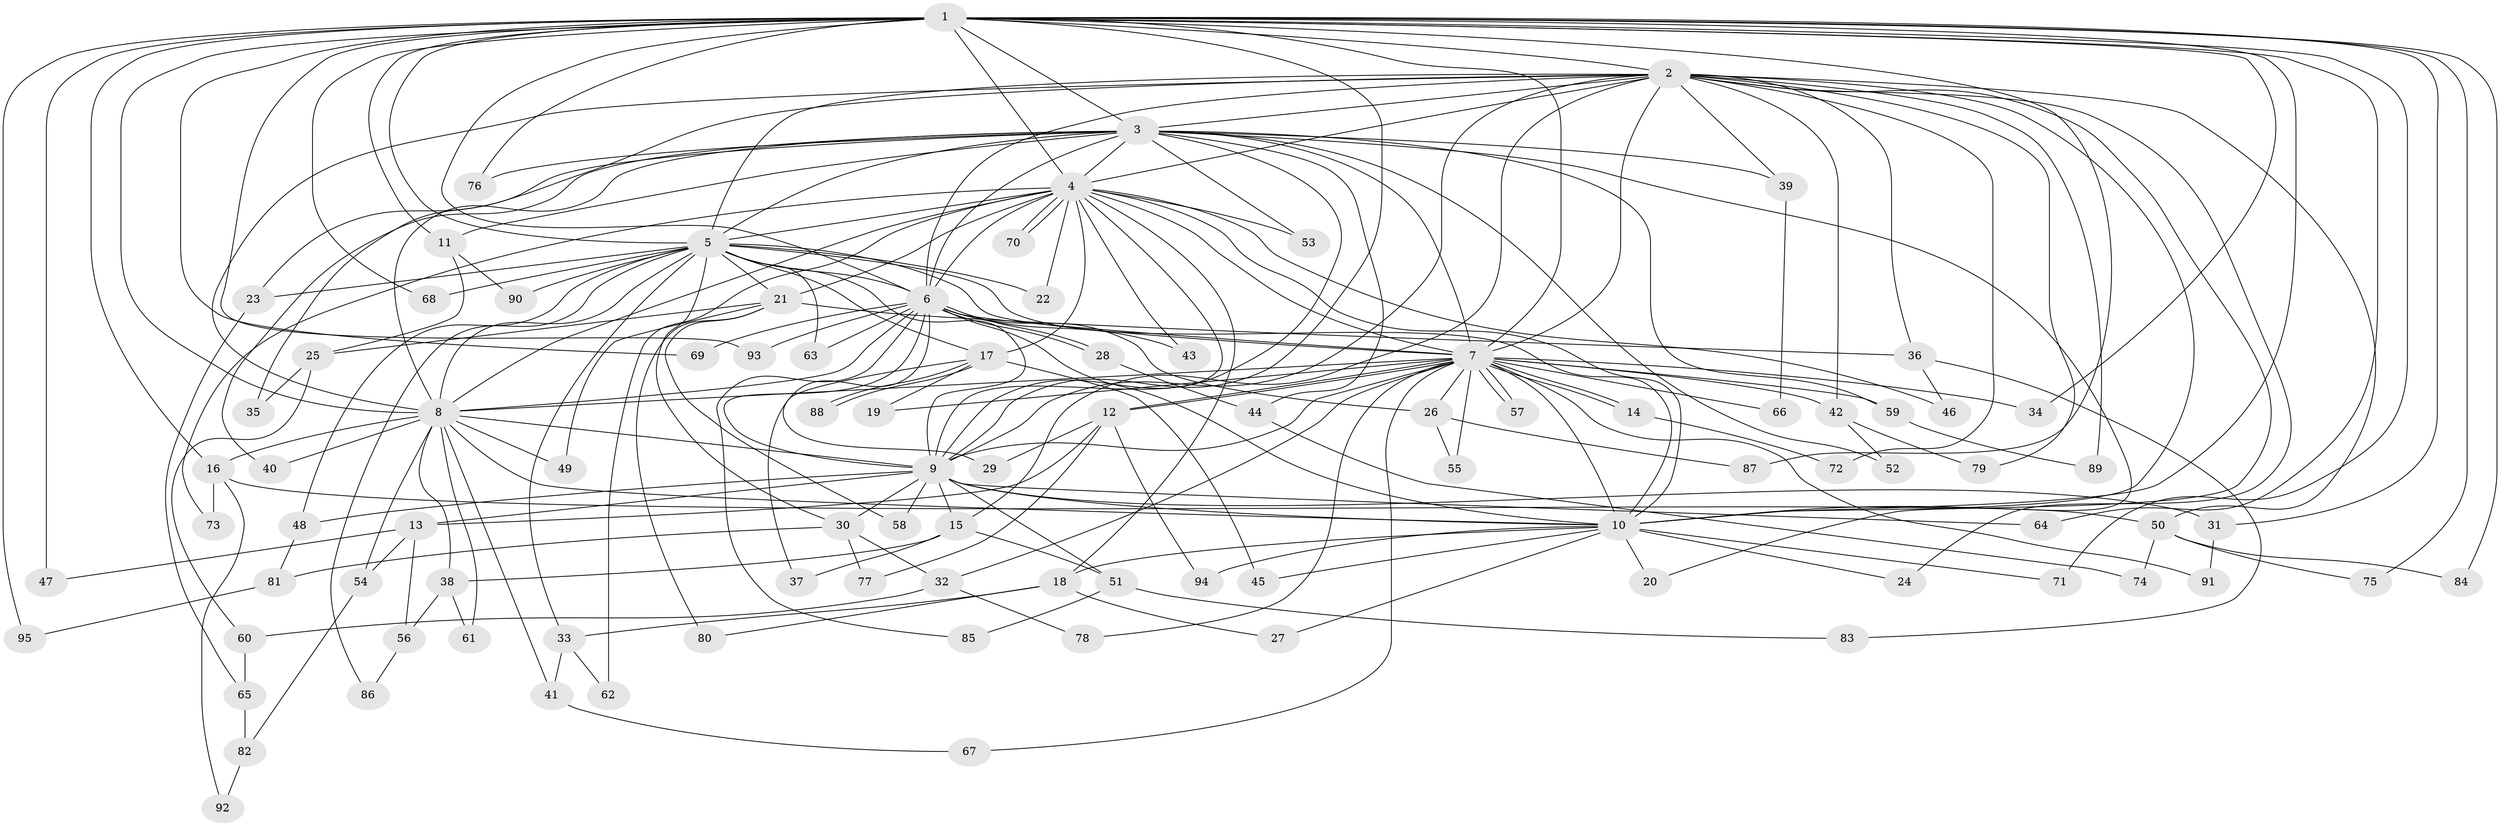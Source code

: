 // Generated by graph-tools (version 1.1) at 2025/49/03/09/25 03:49:29]
// undirected, 95 vertices, 215 edges
graph export_dot {
graph [start="1"]
  node [color=gray90,style=filled];
  1;
  2;
  3;
  4;
  5;
  6;
  7;
  8;
  9;
  10;
  11;
  12;
  13;
  14;
  15;
  16;
  17;
  18;
  19;
  20;
  21;
  22;
  23;
  24;
  25;
  26;
  27;
  28;
  29;
  30;
  31;
  32;
  33;
  34;
  35;
  36;
  37;
  38;
  39;
  40;
  41;
  42;
  43;
  44;
  45;
  46;
  47;
  48;
  49;
  50;
  51;
  52;
  53;
  54;
  55;
  56;
  57;
  58;
  59;
  60;
  61;
  62;
  63;
  64;
  65;
  66;
  67;
  68;
  69;
  70;
  71;
  72;
  73;
  74;
  75;
  76;
  77;
  78;
  79;
  80;
  81;
  82;
  83;
  84;
  85;
  86;
  87;
  88;
  89;
  90;
  91;
  92;
  93;
  94;
  95;
  1 -- 2;
  1 -- 3;
  1 -- 4;
  1 -- 5;
  1 -- 6;
  1 -- 7;
  1 -- 8;
  1 -- 9;
  1 -- 10;
  1 -- 11;
  1 -- 16;
  1 -- 31;
  1 -- 34;
  1 -- 47;
  1 -- 64;
  1 -- 68;
  1 -- 69;
  1 -- 71;
  1 -- 75;
  1 -- 76;
  1 -- 84;
  1 -- 87;
  1 -- 93;
  1 -- 95;
  2 -- 3;
  2 -- 4;
  2 -- 5;
  2 -- 6;
  2 -- 7;
  2 -- 8;
  2 -- 9;
  2 -- 10;
  2 -- 15;
  2 -- 20;
  2 -- 24;
  2 -- 35;
  2 -- 36;
  2 -- 39;
  2 -- 42;
  2 -- 50;
  2 -- 72;
  2 -- 79;
  2 -- 89;
  3 -- 4;
  3 -- 5;
  3 -- 6;
  3 -- 7;
  3 -- 8;
  3 -- 9;
  3 -- 10;
  3 -- 11;
  3 -- 23;
  3 -- 39;
  3 -- 40;
  3 -- 44;
  3 -- 52;
  3 -- 53;
  3 -- 59;
  3 -- 76;
  4 -- 5;
  4 -- 6;
  4 -- 7;
  4 -- 8;
  4 -- 9;
  4 -- 10;
  4 -- 17;
  4 -- 18;
  4 -- 21;
  4 -- 22;
  4 -- 43;
  4 -- 46;
  4 -- 53;
  4 -- 62;
  4 -- 70;
  4 -- 70;
  4 -- 73;
  5 -- 6;
  5 -- 7;
  5 -- 8;
  5 -- 9;
  5 -- 10;
  5 -- 17;
  5 -- 21;
  5 -- 22;
  5 -- 23;
  5 -- 30;
  5 -- 33;
  5 -- 48;
  5 -- 63;
  5 -- 68;
  5 -- 86;
  5 -- 90;
  6 -- 7;
  6 -- 8;
  6 -- 9;
  6 -- 10;
  6 -- 26;
  6 -- 28;
  6 -- 28;
  6 -- 29;
  6 -- 43;
  6 -- 63;
  6 -- 69;
  6 -- 85;
  6 -- 93;
  7 -- 8;
  7 -- 9;
  7 -- 10;
  7 -- 12;
  7 -- 12;
  7 -- 14;
  7 -- 14;
  7 -- 19;
  7 -- 26;
  7 -- 32;
  7 -- 34;
  7 -- 42;
  7 -- 55;
  7 -- 57;
  7 -- 57;
  7 -- 59;
  7 -- 66;
  7 -- 67;
  7 -- 78;
  7 -- 91;
  8 -- 9;
  8 -- 10;
  8 -- 16;
  8 -- 38;
  8 -- 40;
  8 -- 41;
  8 -- 49;
  8 -- 54;
  8 -- 61;
  9 -- 10;
  9 -- 13;
  9 -- 15;
  9 -- 30;
  9 -- 31;
  9 -- 48;
  9 -- 51;
  9 -- 58;
  9 -- 64;
  10 -- 18;
  10 -- 20;
  10 -- 24;
  10 -- 27;
  10 -- 45;
  10 -- 71;
  10 -- 94;
  11 -- 25;
  11 -- 90;
  12 -- 13;
  12 -- 29;
  12 -- 77;
  12 -- 94;
  13 -- 47;
  13 -- 54;
  13 -- 56;
  14 -- 72;
  15 -- 37;
  15 -- 38;
  15 -- 51;
  16 -- 50;
  16 -- 73;
  16 -- 92;
  17 -- 19;
  17 -- 37;
  17 -- 45;
  17 -- 88;
  17 -- 88;
  18 -- 27;
  18 -- 33;
  18 -- 80;
  21 -- 25;
  21 -- 36;
  21 -- 49;
  21 -- 58;
  21 -- 80;
  23 -- 65;
  25 -- 35;
  25 -- 60;
  26 -- 55;
  26 -- 87;
  28 -- 44;
  30 -- 32;
  30 -- 77;
  30 -- 81;
  31 -- 91;
  32 -- 60;
  32 -- 78;
  33 -- 41;
  33 -- 62;
  36 -- 46;
  36 -- 83;
  38 -- 56;
  38 -- 61;
  39 -- 66;
  41 -- 67;
  42 -- 52;
  42 -- 79;
  44 -- 74;
  48 -- 81;
  50 -- 74;
  50 -- 75;
  50 -- 84;
  51 -- 83;
  51 -- 85;
  54 -- 82;
  56 -- 86;
  59 -- 89;
  60 -- 65;
  65 -- 82;
  81 -- 95;
  82 -- 92;
}

